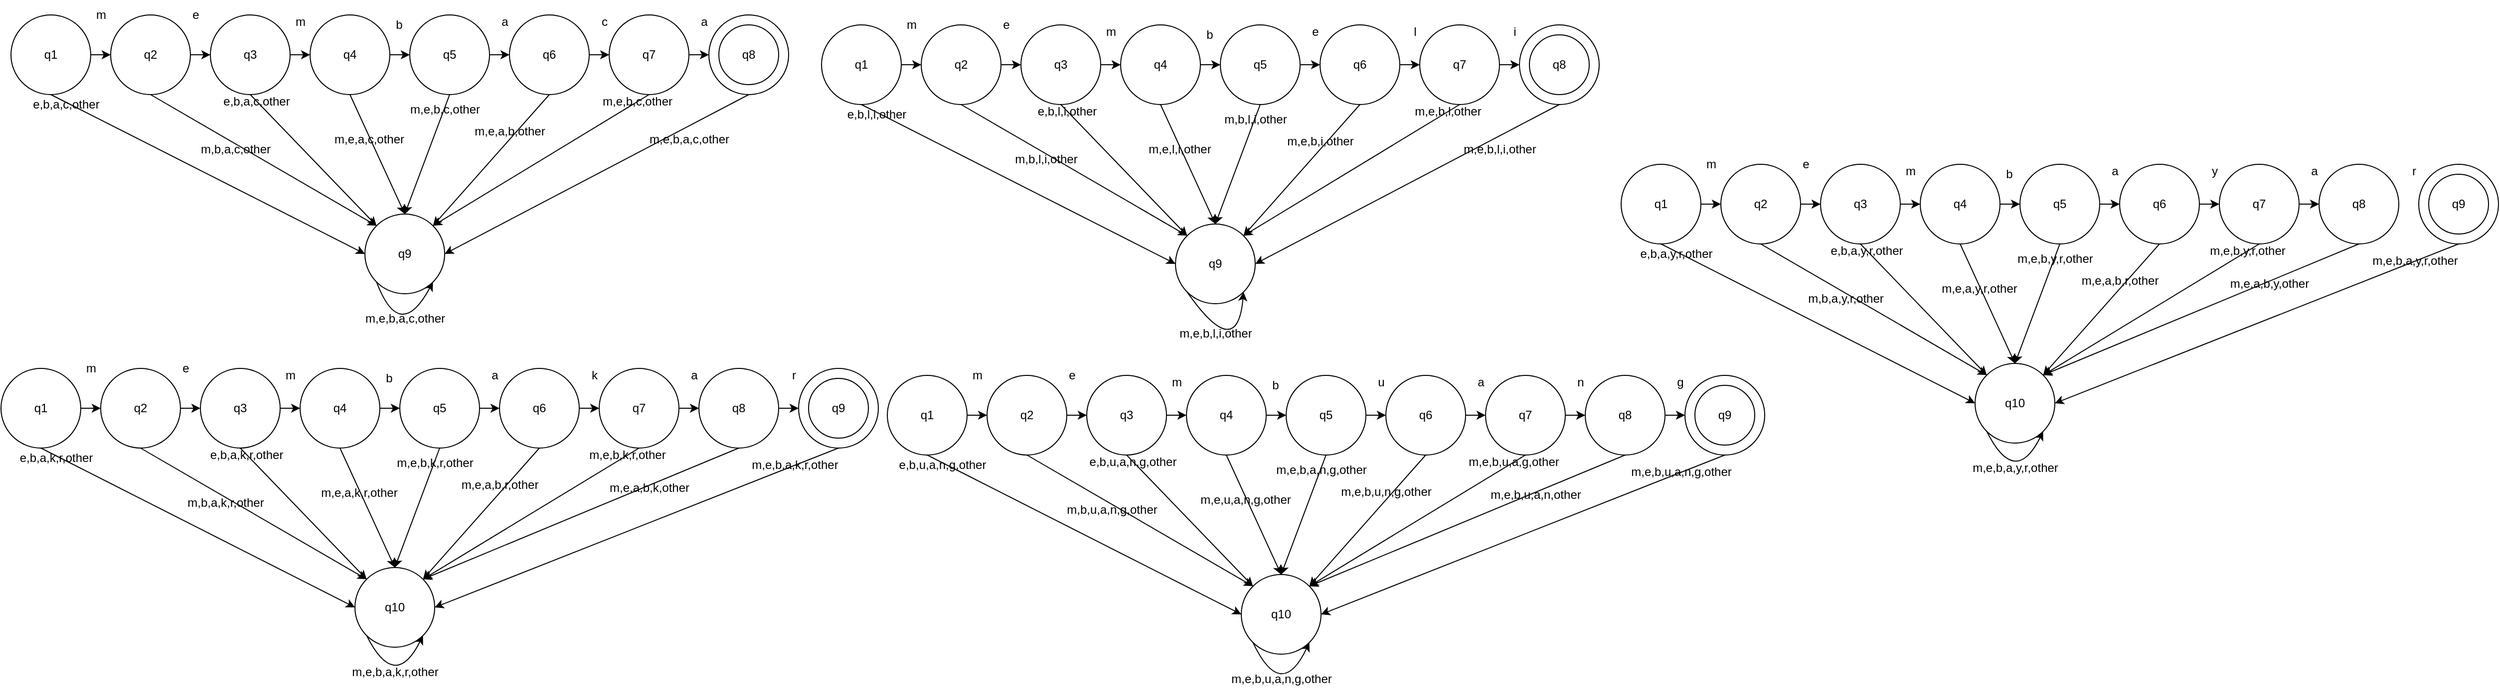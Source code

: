 <mxfile>
    <diagram id="KnH-E_orMptzf4GUxBr0" name="Page-1">
        <mxGraphModel dx="2260" dy="1602" grid="1" gridSize="10" guides="1" tooltips="1" connect="1" arrows="1" fold="1" page="1" pageScale="1" pageWidth="850" pageHeight="1100" math="0" shadow="0">
            <root>
                <mxCell id="0"/>
                <mxCell id="1" parent="0"/>
                <mxCell id="31" style="edgeStyle=none;html=1;exitX=1;exitY=0.5;exitDx=0;exitDy=0;entryX=0;entryY=0.5;entryDx=0;entryDy=0;" parent="1" source="2" target="28" edge="1">
                    <mxGeometry relative="1" as="geometry"/>
                </mxCell>
                <mxCell id="40" style="edgeStyle=none;html=1;exitX=0.5;exitY=1;exitDx=0;exitDy=0;entryX=0;entryY=0.5;entryDx=0;entryDy=0;" parent="1" source="2" target="39" edge="1">
                    <mxGeometry relative="1" as="geometry"/>
                </mxCell>
                <mxCell id="2" value="q1" style="ellipse;whiteSpace=wrap;html=1;" parent="1" vertex="1">
                    <mxGeometry x="30" y="70" width="80" height="80" as="geometry"/>
                </mxCell>
                <mxCell id="47" style="edgeStyle=none;html=1;exitX=0.5;exitY=1;exitDx=0;exitDy=0;entryX=1;entryY=0.5;entryDx=0;entryDy=0;" parent="1" source="24" target="39" edge="1">
                    <mxGeometry relative="1" as="geometry"/>
                </mxCell>
                <mxCell id="24" value="" style="ellipse;whiteSpace=wrap;html=1;" parent="1" vertex="1">
                    <mxGeometry x="730" y="70" width="80" height="80" as="geometry"/>
                </mxCell>
                <mxCell id="37" style="edgeStyle=none;html=1;exitX=1;exitY=0.5;exitDx=0;exitDy=0;entryX=0;entryY=0.5;entryDx=0;entryDy=0;" parent="1" source="25" target="24" edge="1">
                    <mxGeometry relative="1" as="geometry"/>
                </mxCell>
                <mxCell id="46" style="edgeStyle=none;html=1;exitX=0.5;exitY=1;exitDx=0;exitDy=0;entryX=1;entryY=0;entryDx=0;entryDy=0;" parent="1" source="25" target="39" edge="1">
                    <mxGeometry relative="1" as="geometry"/>
                </mxCell>
                <mxCell id="25" value="q7" style="ellipse;whiteSpace=wrap;html=1;" parent="1" vertex="1">
                    <mxGeometry x="630" y="70" width="80" height="80" as="geometry"/>
                </mxCell>
                <mxCell id="36" style="edgeStyle=none;html=1;exitX=1;exitY=0.5;exitDx=0;exitDy=0;entryX=0;entryY=0.5;entryDx=0;entryDy=0;" parent="1" source="26" target="25" edge="1">
                    <mxGeometry relative="1" as="geometry"/>
                </mxCell>
                <mxCell id="45" style="edgeStyle=none;html=1;exitX=0.5;exitY=1;exitDx=0;exitDy=0;entryX=1;entryY=0;entryDx=0;entryDy=0;" parent="1" source="26" target="39" edge="1">
                    <mxGeometry relative="1" as="geometry"/>
                </mxCell>
                <mxCell id="26" value="q6" style="ellipse;whiteSpace=wrap;html=1;" parent="1" vertex="1">
                    <mxGeometry x="530" y="70" width="80" height="80" as="geometry"/>
                </mxCell>
                <mxCell id="35" style="edgeStyle=none;html=1;exitX=1;exitY=0.5;exitDx=0;exitDy=0;entryX=0;entryY=0.5;entryDx=0;entryDy=0;" parent="1" source="27" target="26" edge="1">
                    <mxGeometry relative="1" as="geometry"/>
                </mxCell>
                <mxCell id="44" style="edgeStyle=none;html=1;exitX=0.5;exitY=1;exitDx=0;exitDy=0;entryX=0.5;entryY=0;entryDx=0;entryDy=0;" parent="1" source="27" target="39" edge="1">
                    <mxGeometry relative="1" as="geometry">
                        <mxPoint x="410" y="260" as="targetPoint"/>
                    </mxGeometry>
                </mxCell>
                <mxCell id="27" value="q5" style="ellipse;whiteSpace=wrap;html=1;" parent="1" vertex="1">
                    <mxGeometry x="430" y="70" width="80" height="80" as="geometry"/>
                </mxCell>
                <mxCell id="32" style="edgeStyle=none;html=1;exitX=1;exitY=0.5;exitDx=0;exitDy=0;entryX=0;entryY=0.5;entryDx=0;entryDy=0;" parent="1" source="28" target="29" edge="1">
                    <mxGeometry relative="1" as="geometry"/>
                </mxCell>
                <mxCell id="41" style="edgeStyle=none;html=1;exitX=0.5;exitY=1;exitDx=0;exitDy=0;entryX=0;entryY=0;entryDx=0;entryDy=0;" parent="1" source="28" target="39" edge="1">
                    <mxGeometry relative="1" as="geometry"/>
                </mxCell>
                <mxCell id="28" value="q2" style="ellipse;whiteSpace=wrap;html=1;" parent="1" vertex="1">
                    <mxGeometry x="130" y="70" width="80" height="80" as="geometry"/>
                </mxCell>
                <mxCell id="33" style="edgeStyle=none;html=1;exitX=1;exitY=0.5;exitDx=0;exitDy=0;entryX=0;entryY=0.5;entryDx=0;entryDy=0;" parent="1" source="29" target="30" edge="1">
                    <mxGeometry relative="1" as="geometry"/>
                </mxCell>
                <mxCell id="42" style="edgeStyle=none;html=1;exitX=0.5;exitY=1;exitDx=0;exitDy=0;entryX=0;entryY=0;entryDx=0;entryDy=0;" parent="1" source="29" target="39" edge="1">
                    <mxGeometry relative="1" as="geometry"/>
                </mxCell>
                <mxCell id="29" value="q3" style="ellipse;whiteSpace=wrap;html=1;" parent="1" vertex="1">
                    <mxGeometry x="230" y="70" width="80" height="80" as="geometry"/>
                </mxCell>
                <mxCell id="34" style="edgeStyle=none;html=1;exitX=1;exitY=0.5;exitDx=0;exitDy=0;entryX=0;entryY=0.5;entryDx=0;entryDy=0;" parent="1" source="30" target="27" edge="1">
                    <mxGeometry relative="1" as="geometry"/>
                </mxCell>
                <mxCell id="43" style="edgeStyle=none;html=1;exitX=0.5;exitY=1;exitDx=0;exitDy=0;entryX=0.5;entryY=0;entryDx=0;entryDy=0;" parent="1" source="30" target="39" edge="1">
                    <mxGeometry relative="1" as="geometry"/>
                </mxCell>
                <mxCell id="30" value="q4" style="ellipse;whiteSpace=wrap;html=1;" parent="1" vertex="1">
                    <mxGeometry x="330" y="70" width="80" height="80" as="geometry"/>
                </mxCell>
                <mxCell id="38" value="q8" style="ellipse;whiteSpace=wrap;html=1;" parent="1" vertex="1">
                    <mxGeometry x="740" y="80" width="60" height="60" as="geometry"/>
                </mxCell>
                <mxCell id="39" value="q9" style="ellipse;whiteSpace=wrap;html=1;" parent="1" vertex="1">
                    <mxGeometry x="385" y="270" width="80" height="80" as="geometry"/>
                </mxCell>
                <mxCell id="48" value="m" style="text;html=1;align=center;verticalAlign=middle;resizable=0;points=[];autosize=1;strokeColor=none;fillColor=none;" parent="1" vertex="1">
                    <mxGeometry x="105" y="55" width="30" height="30" as="geometry"/>
                </mxCell>
                <mxCell id="49" value="e" style="text;html=1;align=center;verticalAlign=middle;resizable=0;points=[];autosize=1;strokeColor=none;fillColor=none;" parent="1" vertex="1">
                    <mxGeometry x="200" y="55" width="30" height="30" as="geometry"/>
                </mxCell>
                <mxCell id="50" value="m" style="text;html=1;align=center;verticalAlign=middle;resizable=0;points=[];autosize=1;strokeColor=none;fillColor=none;" parent="1" vertex="1">
                    <mxGeometry x="305" y="62" width="30" height="30" as="geometry"/>
                </mxCell>
                <mxCell id="51" value="b" style="text;html=1;align=center;verticalAlign=middle;resizable=0;points=[];autosize=1;strokeColor=none;fillColor=none;" parent="1" vertex="1">
                    <mxGeometry x="404" y="65" width="30" height="30" as="geometry"/>
                </mxCell>
                <mxCell id="52" value="a" style="text;html=1;align=center;verticalAlign=middle;resizable=0;points=[];autosize=1;strokeColor=none;fillColor=none;" parent="1" vertex="1">
                    <mxGeometry x="510" y="62" width="30" height="30" as="geometry"/>
                </mxCell>
                <mxCell id="53" value="c" style="text;html=1;align=center;verticalAlign=middle;resizable=0;points=[];autosize=1;strokeColor=none;fillColor=none;" parent="1" vertex="1">
                    <mxGeometry x="610" y="62" width="30" height="30" as="geometry"/>
                </mxCell>
                <mxCell id="54" value="a" style="text;html=1;align=center;verticalAlign=middle;resizable=0;points=[];autosize=1;strokeColor=none;fillColor=none;" parent="1" vertex="1">
                    <mxGeometry x="710" y="62" width="30" height="30" as="geometry"/>
                </mxCell>
                <mxCell id="55" value="e,b,a,c,other" style="text;html=1;align=center;verticalAlign=middle;resizable=0;points=[];autosize=1;strokeColor=none;fillColor=none;" parent="1" vertex="1">
                    <mxGeometry x="40" y="145" width="90" height="30" as="geometry"/>
                </mxCell>
                <mxCell id="56" value="m,b,a,c,other" style="text;html=1;align=center;verticalAlign=middle;resizable=0;points=[];autosize=1;strokeColor=none;fillColor=none;" parent="1" vertex="1">
                    <mxGeometry x="210" y="190" width="90" height="30" as="geometry"/>
                </mxCell>
                <mxCell id="57" value="e,b,a,c,other" style="text;html=1;align=center;verticalAlign=middle;resizable=0;points=[];autosize=1;strokeColor=none;fillColor=none;" parent="1" vertex="1">
                    <mxGeometry x="231" y="142" width="90" height="30" as="geometry"/>
                </mxCell>
                <mxCell id="59" value="m,e,a,c,other" style="text;html=1;align=center;verticalAlign=middle;resizable=0;points=[];autosize=1;strokeColor=none;fillColor=none;" parent="1" vertex="1">
                    <mxGeometry x="344" y="180" width="90" height="30" as="geometry"/>
                </mxCell>
                <mxCell id="60" value="m,e,b,c,other" style="text;html=1;align=center;verticalAlign=middle;resizable=0;points=[];autosize=1;strokeColor=none;fillColor=none;" parent="1" vertex="1">
                    <mxGeometry x="420" y="150" width="90" height="30" as="geometry"/>
                </mxCell>
                <mxCell id="61" value="m,e,b,c,other" style="text;html=1;align=center;verticalAlign=middle;resizable=0;points=[];autosize=1;strokeColor=none;fillColor=none;" parent="1" vertex="1">
                    <mxGeometry x="613" y="142" width="90" height="30" as="geometry"/>
                </mxCell>
                <mxCell id="62" value="m,e,b,a,c,other" style="text;html=1;align=center;verticalAlign=middle;resizable=0;points=[];autosize=1;strokeColor=none;fillColor=none;" parent="1" vertex="1">
                    <mxGeometry x="660" y="180" width="100" height="30" as="geometry"/>
                </mxCell>
                <mxCell id="63" value="m,e,b,a,c,other" style="text;html=1;align=center;verticalAlign=middle;resizable=0;points=[];autosize=1;strokeColor=none;fillColor=none;" parent="1" vertex="1">
                    <mxGeometry x="375" y="360" width="100" height="30" as="geometry"/>
                </mxCell>
                <mxCell id="65" value="m,e,a,b,other" style="text;html=1;align=center;verticalAlign=middle;resizable=0;points=[];autosize=1;strokeColor=none;fillColor=none;" parent="1" vertex="1">
                    <mxGeometry x="485" y="172" width="90" height="30" as="geometry"/>
                </mxCell>
                <mxCell id="66" style="edgeStyle=none;html=1;exitX=1;exitY=0.5;exitDx=0;exitDy=0;entryX=0;entryY=0.5;entryDx=0;entryDy=0;" parent="1" source="68" target="82" edge="1">
                    <mxGeometry relative="1" as="geometry"/>
                </mxCell>
                <mxCell id="67" style="edgeStyle=none;html=1;exitX=0.5;exitY=1;exitDx=0;exitDy=0;entryX=0;entryY=0.5;entryDx=0;entryDy=0;" parent="1" source="68" target="90" edge="1">
                    <mxGeometry relative="1" as="geometry"/>
                </mxCell>
                <mxCell id="68" value="q1" style="ellipse;whiteSpace=wrap;html=1;" parent="1" vertex="1">
                    <mxGeometry x="20" y="425" width="80" height="80" as="geometry"/>
                </mxCell>
                <mxCell id="69" style="edgeStyle=none;html=1;exitX=0.5;exitY=1;exitDx=0;exitDy=0;entryX=1;entryY=0.5;entryDx=0;entryDy=0;" parent="1" source="70" target="90" edge="1">
                    <mxGeometry relative="1" as="geometry"/>
                </mxCell>
                <mxCell id="70" value="" style="ellipse;whiteSpace=wrap;html=1;" parent="1" vertex="1">
                    <mxGeometry x="820" y="425" width="80" height="80" as="geometry"/>
                </mxCell>
                <mxCell id="71" style="edgeStyle=none;html=1;exitX=1;exitY=0.5;exitDx=0;exitDy=0;entryX=0;entryY=0.5;entryDx=0;entryDy=0;" parent="1" source="73" target="107" edge="1">
                    <mxGeometry relative="1" as="geometry"/>
                </mxCell>
                <mxCell id="72" style="edgeStyle=none;html=1;exitX=0.5;exitY=1;exitDx=0;exitDy=0;entryX=1;entryY=0;entryDx=0;entryDy=0;" parent="1" source="73" target="90" edge="1">
                    <mxGeometry relative="1" as="geometry"/>
                </mxCell>
                <mxCell id="73" value="q7" style="ellipse;whiteSpace=wrap;html=1;" parent="1" vertex="1">
                    <mxGeometry x="620" y="425" width="80" height="80" as="geometry"/>
                </mxCell>
                <mxCell id="74" style="edgeStyle=none;html=1;exitX=1;exitY=0.5;exitDx=0;exitDy=0;entryX=0;entryY=0.5;entryDx=0;entryDy=0;" parent="1" source="76" target="73" edge="1">
                    <mxGeometry relative="1" as="geometry"/>
                </mxCell>
                <mxCell id="75" style="edgeStyle=none;html=1;exitX=0.5;exitY=1;exitDx=0;exitDy=0;entryX=1;entryY=0;entryDx=0;entryDy=0;" parent="1" source="76" target="90" edge="1">
                    <mxGeometry relative="1" as="geometry"/>
                </mxCell>
                <mxCell id="76" value="q6" style="ellipse;whiteSpace=wrap;html=1;" parent="1" vertex="1">
                    <mxGeometry x="520" y="425" width="80" height="80" as="geometry"/>
                </mxCell>
                <mxCell id="77" style="edgeStyle=none;html=1;exitX=1;exitY=0.5;exitDx=0;exitDy=0;entryX=0;entryY=0.5;entryDx=0;entryDy=0;" parent="1" source="79" target="76" edge="1">
                    <mxGeometry relative="1" as="geometry"/>
                </mxCell>
                <mxCell id="78" style="edgeStyle=none;html=1;exitX=0.5;exitY=1;exitDx=0;exitDy=0;entryX=0.5;entryY=0;entryDx=0;entryDy=0;" parent="1" source="79" target="90" edge="1">
                    <mxGeometry relative="1" as="geometry">
                        <mxPoint x="400" y="615" as="targetPoint"/>
                    </mxGeometry>
                </mxCell>
                <mxCell id="79" value="q5" style="ellipse;whiteSpace=wrap;html=1;" parent="1" vertex="1">
                    <mxGeometry x="420" y="425" width="80" height="80" as="geometry"/>
                </mxCell>
                <mxCell id="80" style="edgeStyle=none;html=1;exitX=1;exitY=0.5;exitDx=0;exitDy=0;entryX=0;entryY=0.5;entryDx=0;entryDy=0;" parent="1" source="82" target="85" edge="1">
                    <mxGeometry relative="1" as="geometry"/>
                </mxCell>
                <mxCell id="81" style="edgeStyle=none;html=1;exitX=0.5;exitY=1;exitDx=0;exitDy=0;entryX=0;entryY=0;entryDx=0;entryDy=0;" parent="1" source="82" target="90" edge="1">
                    <mxGeometry relative="1" as="geometry"/>
                </mxCell>
                <mxCell id="82" value="q2" style="ellipse;whiteSpace=wrap;html=1;" parent="1" vertex="1">
                    <mxGeometry x="120" y="425" width="80" height="80" as="geometry"/>
                </mxCell>
                <mxCell id="83" style="edgeStyle=none;html=1;exitX=1;exitY=0.5;exitDx=0;exitDy=0;entryX=0;entryY=0.5;entryDx=0;entryDy=0;" parent="1" source="85" target="88" edge="1">
                    <mxGeometry relative="1" as="geometry"/>
                </mxCell>
                <mxCell id="84" style="edgeStyle=none;html=1;exitX=0.5;exitY=1;exitDx=0;exitDy=0;entryX=0;entryY=0;entryDx=0;entryDy=0;" parent="1" source="85" target="90" edge="1">
                    <mxGeometry relative="1" as="geometry"/>
                </mxCell>
                <mxCell id="85" value="q3" style="ellipse;whiteSpace=wrap;html=1;" parent="1" vertex="1">
                    <mxGeometry x="220" y="425" width="80" height="80" as="geometry"/>
                </mxCell>
                <mxCell id="86" style="edgeStyle=none;html=1;exitX=1;exitY=0.5;exitDx=0;exitDy=0;entryX=0;entryY=0.5;entryDx=0;entryDy=0;" parent="1" source="88" target="79" edge="1">
                    <mxGeometry relative="1" as="geometry"/>
                </mxCell>
                <mxCell id="87" style="edgeStyle=none;html=1;exitX=0.5;exitY=1;exitDx=0;exitDy=0;entryX=0.5;entryY=0;entryDx=0;entryDy=0;" parent="1" source="88" target="90" edge="1">
                    <mxGeometry relative="1" as="geometry"/>
                </mxCell>
                <mxCell id="88" value="q4" style="ellipse;whiteSpace=wrap;html=1;" parent="1" vertex="1">
                    <mxGeometry x="320" y="425" width="80" height="80" as="geometry"/>
                </mxCell>
                <mxCell id="89" value="q9" style="ellipse;whiteSpace=wrap;html=1;" parent="1" vertex="1">
                    <mxGeometry x="830" y="435" width="60" height="60" as="geometry"/>
                </mxCell>
                <mxCell id="90" value="q10" style="ellipse;whiteSpace=wrap;html=1;" parent="1" vertex="1">
                    <mxGeometry x="375" y="625" width="80" height="80" as="geometry"/>
                </mxCell>
                <mxCell id="91" value="m" style="text;html=1;align=center;verticalAlign=middle;resizable=0;points=[];autosize=1;strokeColor=none;fillColor=none;" parent="1" vertex="1">
                    <mxGeometry x="95" y="410" width="30" height="30" as="geometry"/>
                </mxCell>
                <mxCell id="92" value="e" style="text;html=1;align=center;verticalAlign=middle;resizable=0;points=[];autosize=1;strokeColor=none;fillColor=none;" parent="1" vertex="1">
                    <mxGeometry x="190" y="410" width="30" height="30" as="geometry"/>
                </mxCell>
                <mxCell id="93" value="m" style="text;html=1;align=center;verticalAlign=middle;resizable=0;points=[];autosize=1;strokeColor=none;fillColor=none;" parent="1" vertex="1">
                    <mxGeometry x="295" y="417" width="30" height="30" as="geometry"/>
                </mxCell>
                <mxCell id="94" value="b" style="text;html=1;align=center;verticalAlign=middle;resizable=0;points=[];autosize=1;strokeColor=none;fillColor=none;" parent="1" vertex="1">
                    <mxGeometry x="394" y="420" width="30" height="30" as="geometry"/>
                </mxCell>
                <mxCell id="95" value="a" style="text;html=1;align=center;verticalAlign=middle;resizable=0;points=[];autosize=1;strokeColor=none;fillColor=none;" parent="1" vertex="1">
                    <mxGeometry x="500" y="417" width="30" height="30" as="geometry"/>
                </mxCell>
                <mxCell id="96" value="k" style="text;html=1;align=center;verticalAlign=middle;resizable=0;points=[];autosize=1;strokeColor=none;fillColor=none;" parent="1" vertex="1">
                    <mxGeometry x="600" y="417" width="30" height="30" as="geometry"/>
                </mxCell>
                <mxCell id="97" value="a" style="text;html=1;align=center;verticalAlign=middle;resizable=0;points=[];autosize=1;strokeColor=none;fillColor=none;" parent="1" vertex="1">
                    <mxGeometry x="700" y="417" width="30" height="30" as="geometry"/>
                </mxCell>
                <mxCell id="98" value="e,b,a,k,r,other" style="text;html=1;align=center;verticalAlign=middle;resizable=0;points=[];autosize=1;strokeColor=none;fillColor=none;" parent="1" vertex="1">
                    <mxGeometry x="25" y="500" width="100" height="30" as="geometry"/>
                </mxCell>
                <mxCell id="99" value="m,b,a,k,r,other" style="text;html=1;align=center;verticalAlign=middle;resizable=0;points=[];autosize=1;strokeColor=none;fillColor=none;" parent="1" vertex="1">
                    <mxGeometry x="195" y="545" width="100" height="30" as="geometry"/>
                </mxCell>
                <mxCell id="100" value="e,b,a,k,r,other" style="text;html=1;align=center;verticalAlign=middle;resizable=0;points=[];autosize=1;strokeColor=none;fillColor=none;" parent="1" vertex="1">
                    <mxGeometry x="216" y="497" width="100" height="30" as="geometry"/>
                </mxCell>
                <mxCell id="101" value="m,e,a,k,r,other" style="text;html=1;align=center;verticalAlign=middle;resizable=0;points=[];autosize=1;strokeColor=none;fillColor=none;" parent="1" vertex="1">
                    <mxGeometry x="329" y="535" width="100" height="30" as="geometry"/>
                </mxCell>
                <mxCell id="102" value="m,e,b,k,r,other" style="text;html=1;align=center;verticalAlign=middle;resizable=0;points=[];autosize=1;strokeColor=none;fillColor=none;" parent="1" vertex="1">
                    <mxGeometry x="405" y="505" width="100" height="30" as="geometry"/>
                </mxCell>
                <mxCell id="103" value="m,e,b,k,r,other" style="text;html=1;align=center;verticalAlign=middle;resizable=0;points=[];autosize=1;strokeColor=none;fillColor=none;" parent="1" vertex="1">
                    <mxGeometry x="598" y="497" width="100" height="30" as="geometry"/>
                </mxCell>
                <mxCell id="104" value="m,e,b,a,k,r,other" style="text;html=1;align=center;verticalAlign=middle;resizable=0;points=[];autosize=1;strokeColor=none;fillColor=none;" parent="1" vertex="1">
                    <mxGeometry x="761" y="507" width="110" height="30" as="geometry"/>
                </mxCell>
                <mxCell id="105" value="m,e,b,a,k,r,other" style="text;html=1;align=center;verticalAlign=middle;resizable=0;points=[];autosize=1;strokeColor=none;fillColor=none;" parent="1" vertex="1">
                    <mxGeometry x="360" y="715" width="110" height="30" as="geometry"/>
                </mxCell>
                <mxCell id="106" value="m,e,a,b,r,other" style="text;html=1;align=center;verticalAlign=middle;resizable=0;points=[];autosize=1;strokeColor=none;fillColor=none;" parent="1" vertex="1">
                    <mxGeometry x="470" y="527" width="100" height="30" as="geometry"/>
                </mxCell>
                <mxCell id="108" style="edgeStyle=none;html=1;exitX=1;exitY=0.5;exitDx=0;exitDy=0;entryX=0;entryY=0.5;entryDx=0;entryDy=0;" parent="1" source="107" target="70" edge="1">
                    <mxGeometry relative="1" as="geometry"/>
                </mxCell>
                <mxCell id="109" style="edgeStyle=none;html=1;exitX=0.5;exitY=1;exitDx=0;exitDy=0;entryX=1;entryY=0;entryDx=0;entryDy=0;" parent="1" source="107" target="90" edge="1">
                    <mxGeometry relative="1" as="geometry"/>
                </mxCell>
                <mxCell id="107" value="q8" style="ellipse;whiteSpace=wrap;html=1;" parent="1" vertex="1">
                    <mxGeometry x="720" y="425" width="80" height="80" as="geometry"/>
                </mxCell>
                <mxCell id="110" value="r" style="text;html=1;align=center;verticalAlign=middle;resizable=0;points=[];autosize=1;strokeColor=none;fillColor=none;" parent="1" vertex="1">
                    <mxGeometry x="800" y="417" width="30" height="30" as="geometry"/>
                </mxCell>
                <mxCell id="111" value="m,e,a,b,k,other" style="text;html=1;align=center;verticalAlign=middle;resizable=0;points=[];autosize=1;strokeColor=none;fillColor=none;" parent="1" vertex="1">
                    <mxGeometry x="620" y="530" width="100" height="30" as="geometry"/>
                </mxCell>
                <mxCell id="113" style="edgeStyle=none;html=1;exitX=1;exitY=0.5;exitDx=0;exitDy=0;entryX=0;entryY=0.5;entryDx=0;entryDy=0;" parent="1" source="115" target="129" edge="1">
                    <mxGeometry relative="1" as="geometry"/>
                </mxCell>
                <mxCell id="114" style="edgeStyle=none;html=1;exitX=0.5;exitY=1;exitDx=0;exitDy=0;entryX=0;entryY=0.5;entryDx=0;entryDy=0;" parent="1" source="115" target="137" edge="1">
                    <mxGeometry relative="1" as="geometry"/>
                </mxCell>
                <mxCell id="115" value="q1" style="ellipse;whiteSpace=wrap;html=1;" parent="1" vertex="1">
                    <mxGeometry x="1645" y="220" width="80" height="80" as="geometry"/>
                </mxCell>
                <mxCell id="116" style="edgeStyle=none;html=1;exitX=0.5;exitY=1;exitDx=0;exitDy=0;entryX=1;entryY=0.5;entryDx=0;entryDy=0;" parent="1" source="117" target="137" edge="1">
                    <mxGeometry relative="1" as="geometry"/>
                </mxCell>
                <mxCell id="117" value="" style="ellipse;whiteSpace=wrap;html=1;" parent="1" vertex="1">
                    <mxGeometry x="2445" y="220" width="80" height="80" as="geometry"/>
                </mxCell>
                <mxCell id="118" style="edgeStyle=none;html=1;exitX=1;exitY=0.5;exitDx=0;exitDy=0;entryX=0;entryY=0.5;entryDx=0;entryDy=0;" parent="1" source="120" target="156" edge="1">
                    <mxGeometry relative="1" as="geometry"/>
                </mxCell>
                <mxCell id="119" style="edgeStyle=none;html=1;exitX=0.5;exitY=1;exitDx=0;exitDy=0;entryX=1;entryY=0;entryDx=0;entryDy=0;" parent="1" source="120" target="137" edge="1">
                    <mxGeometry relative="1" as="geometry"/>
                </mxCell>
                <mxCell id="120" value="q7" style="ellipse;whiteSpace=wrap;html=1;" parent="1" vertex="1">
                    <mxGeometry x="2245" y="220" width="80" height="80" as="geometry"/>
                </mxCell>
                <mxCell id="121" style="edgeStyle=none;html=1;exitX=1;exitY=0.5;exitDx=0;exitDy=0;entryX=0;entryY=0.5;entryDx=0;entryDy=0;" parent="1" source="123" target="120" edge="1">
                    <mxGeometry relative="1" as="geometry"/>
                </mxCell>
                <mxCell id="122" style="edgeStyle=none;html=1;exitX=0.5;exitY=1;exitDx=0;exitDy=0;entryX=1;entryY=0;entryDx=0;entryDy=0;" parent="1" source="123" target="137" edge="1">
                    <mxGeometry relative="1" as="geometry"/>
                </mxCell>
                <mxCell id="123" value="q6" style="ellipse;whiteSpace=wrap;html=1;" parent="1" vertex="1">
                    <mxGeometry x="2145" y="220" width="80" height="80" as="geometry"/>
                </mxCell>
                <mxCell id="124" style="edgeStyle=none;html=1;exitX=1;exitY=0.5;exitDx=0;exitDy=0;entryX=0;entryY=0.5;entryDx=0;entryDy=0;" parent="1" source="126" target="123" edge="1">
                    <mxGeometry relative="1" as="geometry"/>
                </mxCell>
                <mxCell id="125" style="edgeStyle=none;html=1;exitX=0.5;exitY=1;exitDx=0;exitDy=0;entryX=0.5;entryY=0;entryDx=0;entryDy=0;" parent="1" source="126" target="137" edge="1">
                    <mxGeometry relative="1" as="geometry">
                        <mxPoint x="2025" y="410" as="targetPoint"/>
                    </mxGeometry>
                </mxCell>
                <mxCell id="126" value="q5" style="ellipse;whiteSpace=wrap;html=1;" parent="1" vertex="1">
                    <mxGeometry x="2045" y="220" width="80" height="80" as="geometry"/>
                </mxCell>
                <mxCell id="127" style="edgeStyle=none;html=1;exitX=1;exitY=0.5;exitDx=0;exitDy=0;entryX=0;entryY=0.5;entryDx=0;entryDy=0;" parent="1" source="129" target="132" edge="1">
                    <mxGeometry relative="1" as="geometry"/>
                </mxCell>
                <mxCell id="128" style="edgeStyle=none;html=1;exitX=0.5;exitY=1;exitDx=0;exitDy=0;entryX=0;entryY=0;entryDx=0;entryDy=0;" parent="1" source="129" target="137" edge="1">
                    <mxGeometry relative="1" as="geometry"/>
                </mxCell>
                <mxCell id="129" value="q2" style="ellipse;whiteSpace=wrap;html=1;" parent="1" vertex="1">
                    <mxGeometry x="1745" y="220" width="80" height="80" as="geometry"/>
                </mxCell>
                <mxCell id="130" style="edgeStyle=none;html=1;exitX=1;exitY=0.5;exitDx=0;exitDy=0;entryX=0;entryY=0.5;entryDx=0;entryDy=0;" parent="1" source="132" target="135" edge="1">
                    <mxGeometry relative="1" as="geometry"/>
                </mxCell>
                <mxCell id="131" style="edgeStyle=none;html=1;exitX=0.5;exitY=1;exitDx=0;exitDy=0;entryX=0;entryY=0;entryDx=0;entryDy=0;" parent="1" source="132" target="137" edge="1">
                    <mxGeometry relative="1" as="geometry"/>
                </mxCell>
                <mxCell id="132" value="q3" style="ellipse;whiteSpace=wrap;html=1;" parent="1" vertex="1">
                    <mxGeometry x="1845" y="220" width="80" height="80" as="geometry"/>
                </mxCell>
                <mxCell id="133" style="edgeStyle=none;html=1;exitX=1;exitY=0.5;exitDx=0;exitDy=0;entryX=0;entryY=0.5;entryDx=0;entryDy=0;" parent="1" source="135" target="126" edge="1">
                    <mxGeometry relative="1" as="geometry"/>
                </mxCell>
                <mxCell id="134" style="edgeStyle=none;html=1;exitX=0.5;exitY=1;exitDx=0;exitDy=0;entryX=0.5;entryY=0;entryDx=0;entryDy=0;" parent="1" source="135" target="137" edge="1">
                    <mxGeometry relative="1" as="geometry"/>
                </mxCell>
                <mxCell id="135" value="q4" style="ellipse;whiteSpace=wrap;html=1;" parent="1" vertex="1">
                    <mxGeometry x="1945" y="220" width="80" height="80" as="geometry"/>
                </mxCell>
                <mxCell id="136" value="q9" style="ellipse;whiteSpace=wrap;html=1;" parent="1" vertex="1">
                    <mxGeometry x="2455" y="230" width="60" height="60" as="geometry"/>
                </mxCell>
                <mxCell id="137" value="q10" style="ellipse;whiteSpace=wrap;html=1;" parent="1" vertex="1">
                    <mxGeometry x="2000" y="420" width="80" height="80" as="geometry"/>
                </mxCell>
                <mxCell id="138" value="m" style="text;html=1;align=center;verticalAlign=middle;resizable=0;points=[];autosize=1;strokeColor=none;fillColor=none;" parent="1" vertex="1">
                    <mxGeometry x="1720" y="205" width="30" height="30" as="geometry"/>
                </mxCell>
                <mxCell id="139" value="e" style="text;html=1;align=center;verticalAlign=middle;resizable=0;points=[];autosize=1;strokeColor=none;fillColor=none;" parent="1" vertex="1">
                    <mxGeometry x="1815" y="205" width="30" height="30" as="geometry"/>
                </mxCell>
                <mxCell id="140" value="m" style="text;html=1;align=center;verticalAlign=middle;resizable=0;points=[];autosize=1;strokeColor=none;fillColor=none;" parent="1" vertex="1">
                    <mxGeometry x="1920" y="212" width="30" height="30" as="geometry"/>
                </mxCell>
                <mxCell id="141" value="b" style="text;html=1;align=center;verticalAlign=middle;resizable=0;points=[];autosize=1;strokeColor=none;fillColor=none;" parent="1" vertex="1">
                    <mxGeometry x="2019" y="215" width="30" height="30" as="geometry"/>
                </mxCell>
                <mxCell id="142" value="a" style="text;html=1;align=center;verticalAlign=middle;resizable=0;points=[];autosize=1;strokeColor=none;fillColor=none;" parent="1" vertex="1">
                    <mxGeometry x="2125" y="212" width="30" height="30" as="geometry"/>
                </mxCell>
                <mxCell id="143" value="y" style="text;html=1;align=center;verticalAlign=middle;resizable=0;points=[];autosize=1;strokeColor=none;fillColor=none;" parent="1" vertex="1">
                    <mxGeometry x="2225" y="212" width="30" height="30" as="geometry"/>
                </mxCell>
                <mxCell id="144" value="a" style="text;html=1;align=center;verticalAlign=middle;resizable=0;points=[];autosize=1;strokeColor=none;fillColor=none;" parent="1" vertex="1">
                    <mxGeometry x="2325" y="212" width="30" height="30" as="geometry"/>
                </mxCell>
                <mxCell id="145" value="e,b,a,y,r,other" style="text;html=1;align=center;verticalAlign=middle;resizable=0;points=[];autosize=1;strokeColor=none;fillColor=none;" parent="1" vertex="1">
                    <mxGeometry x="1650" y="295" width="100" height="30" as="geometry"/>
                </mxCell>
                <mxCell id="146" value="m,b,a,y,r,other" style="text;html=1;align=center;verticalAlign=middle;resizable=0;points=[];autosize=1;strokeColor=none;fillColor=none;" parent="1" vertex="1">
                    <mxGeometry x="1820" y="340" width="100" height="30" as="geometry"/>
                </mxCell>
                <mxCell id="147" value="e,b,a,y,r,other" style="text;html=1;align=center;verticalAlign=middle;resizable=0;points=[];autosize=1;strokeColor=none;fillColor=none;" parent="1" vertex="1">
                    <mxGeometry x="1841" y="292" width="100" height="30" as="geometry"/>
                </mxCell>
                <mxCell id="148" value="m,e,a,y,r,other" style="text;html=1;align=center;verticalAlign=middle;resizable=0;points=[];autosize=1;strokeColor=none;fillColor=none;" parent="1" vertex="1">
                    <mxGeometry x="1954" y="330" width="100" height="30" as="geometry"/>
                </mxCell>
                <mxCell id="149" value="m,e,b,y,r,other" style="text;html=1;align=center;verticalAlign=middle;resizable=0;points=[];autosize=1;strokeColor=none;fillColor=none;" parent="1" vertex="1">
                    <mxGeometry x="2030" y="300" width="100" height="30" as="geometry"/>
                </mxCell>
                <mxCell id="150" value="m,e,b,y,r,other" style="text;html=1;align=center;verticalAlign=middle;resizable=0;points=[];autosize=1;strokeColor=none;fillColor=none;" parent="1" vertex="1">
                    <mxGeometry x="2223" y="292" width="100" height="30" as="geometry"/>
                </mxCell>
                <mxCell id="151" value="m,e,b,a,y,r,other" style="text;html=1;align=center;verticalAlign=middle;resizable=0;points=[];autosize=1;strokeColor=none;fillColor=none;" parent="1" vertex="1">
                    <mxGeometry x="2386" y="302" width="110" height="30" as="geometry"/>
                </mxCell>
                <mxCell id="152" value="m,e,b,a,y,r,other" style="text;html=1;align=center;verticalAlign=middle;resizable=0;points=[];autosize=1;strokeColor=none;fillColor=none;" parent="1" vertex="1">
                    <mxGeometry x="1985" y="510" width="110" height="30" as="geometry"/>
                </mxCell>
                <mxCell id="153" value="m,e,a,b,r,other" style="text;html=1;align=center;verticalAlign=middle;resizable=0;points=[];autosize=1;strokeColor=none;fillColor=none;" parent="1" vertex="1">
                    <mxGeometry x="2095" y="322" width="100" height="30" as="geometry"/>
                </mxCell>
                <mxCell id="155" style="edgeStyle=none;html=1;exitX=0.5;exitY=1;exitDx=0;exitDy=0;entryX=1;entryY=0;entryDx=0;entryDy=0;" parent="1" source="156" target="137" edge="1">
                    <mxGeometry relative="1" as="geometry"/>
                </mxCell>
                <mxCell id="156" value="q8" style="ellipse;whiteSpace=wrap;html=1;" parent="1" vertex="1">
                    <mxGeometry x="2345" y="220" width="80" height="80" as="geometry"/>
                </mxCell>
                <mxCell id="157" value="r" style="text;html=1;align=center;verticalAlign=middle;resizable=0;points=[];autosize=1;strokeColor=none;fillColor=none;" parent="1" vertex="1">
                    <mxGeometry x="2425" y="212" width="30" height="30" as="geometry"/>
                </mxCell>
                <mxCell id="158" value="m,e,a,b,y,other" style="text;html=1;align=center;verticalAlign=middle;resizable=0;points=[];autosize=1;strokeColor=none;fillColor=none;" parent="1" vertex="1">
                    <mxGeometry x="2245" y="325" width="100" height="30" as="geometry"/>
                </mxCell>
                <mxCell id="159" style="edgeStyle=none;html=1;exitX=1;exitY=0.5;exitDx=0;exitDy=0;entryX=0;entryY=0.5;entryDx=0;entryDy=0;" parent="1" source="161" target="175" edge="1">
                    <mxGeometry relative="1" as="geometry"/>
                </mxCell>
                <mxCell id="160" style="edgeStyle=none;html=1;exitX=0.5;exitY=1;exitDx=0;exitDy=0;entryX=0;entryY=0.5;entryDx=0;entryDy=0;" parent="1" source="161" target="183" edge="1">
                    <mxGeometry relative="1" as="geometry"/>
                </mxCell>
                <mxCell id="161" value="q1" style="ellipse;whiteSpace=wrap;html=1;" parent="1" vertex="1">
                    <mxGeometry x="843" y="80" width="80" height="80" as="geometry"/>
                </mxCell>
                <mxCell id="162" style="edgeStyle=none;html=1;exitX=0.5;exitY=1;exitDx=0;exitDy=0;entryX=1;entryY=0.5;entryDx=0;entryDy=0;" parent="1" source="163" target="183" edge="1">
                    <mxGeometry relative="1" as="geometry"/>
                </mxCell>
                <mxCell id="163" value="" style="ellipse;whiteSpace=wrap;html=1;" parent="1" vertex="1">
                    <mxGeometry x="1543" y="80" width="80" height="80" as="geometry"/>
                </mxCell>
                <mxCell id="164" style="edgeStyle=none;html=1;exitX=1;exitY=0.5;exitDx=0;exitDy=0;entryX=0;entryY=0.5;entryDx=0;entryDy=0;" parent="1" source="166" target="163" edge="1">
                    <mxGeometry relative="1" as="geometry"/>
                </mxCell>
                <mxCell id="165" style="edgeStyle=none;html=1;exitX=0.5;exitY=1;exitDx=0;exitDy=0;entryX=1;entryY=0;entryDx=0;entryDy=0;" parent="1" source="166" target="183" edge="1">
                    <mxGeometry relative="1" as="geometry"/>
                </mxCell>
                <mxCell id="166" value="q7" style="ellipse;whiteSpace=wrap;html=1;" parent="1" vertex="1">
                    <mxGeometry x="1443" y="80" width="80" height="80" as="geometry"/>
                </mxCell>
                <mxCell id="167" style="edgeStyle=none;html=1;exitX=1;exitY=0.5;exitDx=0;exitDy=0;entryX=0;entryY=0.5;entryDx=0;entryDy=0;" parent="1" source="169" target="166" edge="1">
                    <mxGeometry relative="1" as="geometry"/>
                </mxCell>
                <mxCell id="168" style="edgeStyle=none;html=1;exitX=0.5;exitY=1;exitDx=0;exitDy=0;entryX=1;entryY=0;entryDx=0;entryDy=0;" parent="1" source="169" target="183" edge="1">
                    <mxGeometry relative="1" as="geometry"/>
                </mxCell>
                <mxCell id="169" value="q6" style="ellipse;whiteSpace=wrap;html=1;" parent="1" vertex="1">
                    <mxGeometry x="1343" y="80" width="80" height="80" as="geometry"/>
                </mxCell>
                <mxCell id="170" style="edgeStyle=none;html=1;exitX=1;exitY=0.5;exitDx=0;exitDy=0;entryX=0;entryY=0.5;entryDx=0;entryDy=0;" parent="1" source="172" target="169" edge="1">
                    <mxGeometry relative="1" as="geometry"/>
                </mxCell>
                <mxCell id="171" style="edgeStyle=none;html=1;exitX=0.5;exitY=1;exitDx=0;exitDy=0;entryX=0.5;entryY=0;entryDx=0;entryDy=0;" parent="1" source="172" target="183" edge="1">
                    <mxGeometry relative="1" as="geometry">
                        <mxPoint x="1223" y="270" as="targetPoint"/>
                    </mxGeometry>
                </mxCell>
                <mxCell id="172" value="q5" style="ellipse;whiteSpace=wrap;html=1;" parent="1" vertex="1">
                    <mxGeometry x="1243" y="80" width="80" height="80" as="geometry"/>
                </mxCell>
                <mxCell id="173" style="edgeStyle=none;html=1;exitX=1;exitY=0.5;exitDx=0;exitDy=0;entryX=0;entryY=0.5;entryDx=0;entryDy=0;" parent="1" source="175" target="178" edge="1">
                    <mxGeometry relative="1" as="geometry"/>
                </mxCell>
                <mxCell id="174" style="edgeStyle=none;html=1;exitX=0.5;exitY=1;exitDx=0;exitDy=0;entryX=0;entryY=0;entryDx=0;entryDy=0;" parent="1" source="175" target="183" edge="1">
                    <mxGeometry relative="1" as="geometry"/>
                </mxCell>
                <mxCell id="175" value="q2" style="ellipse;whiteSpace=wrap;html=1;" parent="1" vertex="1">
                    <mxGeometry x="943" y="80" width="80" height="80" as="geometry"/>
                </mxCell>
                <mxCell id="176" style="edgeStyle=none;html=1;exitX=1;exitY=0.5;exitDx=0;exitDy=0;entryX=0;entryY=0.5;entryDx=0;entryDy=0;" parent="1" source="178" target="181" edge="1">
                    <mxGeometry relative="1" as="geometry"/>
                </mxCell>
                <mxCell id="177" style="edgeStyle=none;html=1;exitX=0.5;exitY=1;exitDx=0;exitDy=0;entryX=0;entryY=0;entryDx=0;entryDy=0;" parent="1" source="178" target="183" edge="1">
                    <mxGeometry relative="1" as="geometry"/>
                </mxCell>
                <mxCell id="178" value="q3" style="ellipse;whiteSpace=wrap;html=1;" parent="1" vertex="1">
                    <mxGeometry x="1043" y="80" width="80" height="80" as="geometry"/>
                </mxCell>
                <mxCell id="179" style="edgeStyle=none;html=1;exitX=1;exitY=0.5;exitDx=0;exitDy=0;entryX=0;entryY=0.5;entryDx=0;entryDy=0;" parent="1" source="181" target="172" edge="1">
                    <mxGeometry relative="1" as="geometry"/>
                </mxCell>
                <mxCell id="180" style="edgeStyle=none;html=1;exitX=0.5;exitY=1;exitDx=0;exitDy=0;entryX=0.5;entryY=0;entryDx=0;entryDy=0;" parent="1" source="181" target="183" edge="1">
                    <mxGeometry relative="1" as="geometry"/>
                </mxCell>
                <mxCell id="181" value="q4" style="ellipse;whiteSpace=wrap;html=1;" parent="1" vertex="1">
                    <mxGeometry x="1143" y="80" width="80" height="80" as="geometry"/>
                </mxCell>
                <mxCell id="182" value="q8" style="ellipse;whiteSpace=wrap;html=1;" parent="1" vertex="1">
                    <mxGeometry x="1553" y="90" width="60" height="60" as="geometry"/>
                </mxCell>
                <mxCell id="183" value="q9" style="ellipse;whiteSpace=wrap;html=1;" parent="1" vertex="1">
                    <mxGeometry x="1198" y="280" width="80" height="80" as="geometry"/>
                </mxCell>
                <mxCell id="184" value="m" style="text;html=1;align=center;verticalAlign=middle;resizable=0;points=[];autosize=1;strokeColor=none;fillColor=none;" parent="1" vertex="1">
                    <mxGeometry x="918" y="65" width="30" height="30" as="geometry"/>
                </mxCell>
                <mxCell id="185" value="e" style="text;html=1;align=center;verticalAlign=middle;resizable=0;points=[];autosize=1;strokeColor=none;fillColor=none;" parent="1" vertex="1">
                    <mxGeometry x="1013" y="65" width="30" height="30" as="geometry"/>
                </mxCell>
                <mxCell id="186" value="m" style="text;html=1;align=center;verticalAlign=middle;resizable=0;points=[];autosize=1;strokeColor=none;fillColor=none;" parent="1" vertex="1">
                    <mxGeometry x="1118" y="72" width="30" height="30" as="geometry"/>
                </mxCell>
                <mxCell id="187" value="b" style="text;html=1;align=center;verticalAlign=middle;resizable=0;points=[];autosize=1;strokeColor=none;fillColor=none;" parent="1" vertex="1">
                    <mxGeometry x="1217" y="75" width="30" height="30" as="geometry"/>
                </mxCell>
                <mxCell id="188" value="e" style="text;html=1;align=center;verticalAlign=middle;resizable=0;points=[];autosize=1;strokeColor=none;fillColor=none;" parent="1" vertex="1">
                    <mxGeometry x="1323" y="72" width="30" height="30" as="geometry"/>
                </mxCell>
                <mxCell id="189" value="l" style="text;html=1;align=center;verticalAlign=middle;resizable=0;points=[];autosize=1;strokeColor=none;fillColor=none;" parent="1" vertex="1">
                    <mxGeometry x="1423" y="72" width="30" height="30" as="geometry"/>
                </mxCell>
                <mxCell id="190" value="i" style="text;html=1;align=center;verticalAlign=middle;resizable=0;points=[];autosize=1;strokeColor=none;fillColor=none;" parent="1" vertex="1">
                    <mxGeometry x="1523" y="72" width="30" height="30" as="geometry"/>
                </mxCell>
                <mxCell id="191" value="e,b,l,i,other" style="text;html=1;align=center;verticalAlign=middle;resizable=0;points=[];autosize=1;strokeColor=none;fillColor=none;" parent="1" vertex="1">
                    <mxGeometry x="858" y="155" width="80" height="30" as="geometry"/>
                </mxCell>
                <mxCell id="192" value="m,b,l,i,other" style="text;html=1;align=center;verticalAlign=middle;resizable=0;points=[];autosize=1;strokeColor=none;fillColor=none;" parent="1" vertex="1">
                    <mxGeometry x="1023" y="200" width="90" height="30" as="geometry"/>
                </mxCell>
                <mxCell id="193" value="e,b,l,i,other" style="text;html=1;align=center;verticalAlign=middle;resizable=0;points=[];autosize=1;strokeColor=none;fillColor=none;" parent="1" vertex="1">
                    <mxGeometry x="1049" y="152" width="80" height="30" as="geometry"/>
                </mxCell>
                <mxCell id="194" value="m,e,l,i,other" style="text;html=1;align=center;verticalAlign=middle;resizable=0;points=[];autosize=1;strokeColor=none;fillColor=none;" parent="1" vertex="1">
                    <mxGeometry x="1157" y="190" width="90" height="30" as="geometry"/>
                </mxCell>
                <mxCell id="195" value="m,b,l,i,other" style="text;html=1;align=center;verticalAlign=middle;resizable=0;points=[];autosize=1;strokeColor=none;fillColor=none;" parent="1" vertex="1">
                    <mxGeometry x="1233" y="160" width="90" height="30" as="geometry"/>
                </mxCell>
                <mxCell id="196" value="m,e,b,l,other" style="text;html=1;align=center;verticalAlign=middle;resizable=0;points=[];autosize=1;strokeColor=none;fillColor=none;" parent="1" vertex="1">
                    <mxGeometry x="1426" y="152" width="90" height="30" as="geometry"/>
                </mxCell>
                <mxCell id="197" value="m,e,b,l,i,other" style="text;html=1;align=center;verticalAlign=middle;resizable=0;points=[];autosize=1;strokeColor=none;fillColor=none;" parent="1" vertex="1">
                    <mxGeometry x="1473" y="190" width="100" height="30" as="geometry"/>
                </mxCell>
                <mxCell id="198" value="m,e,b,l,i,other" style="text;html=1;align=center;verticalAlign=middle;resizable=0;points=[];autosize=1;strokeColor=none;fillColor=none;" parent="1" vertex="1">
                    <mxGeometry x="1188" y="375" width="100" height="30" as="geometry"/>
                </mxCell>
                <mxCell id="199" value="m,e,b,i,other" style="text;html=1;align=center;verticalAlign=middle;resizable=0;points=[];autosize=1;strokeColor=none;fillColor=none;" parent="1" vertex="1">
                    <mxGeometry x="1298" y="182" width="90" height="30" as="geometry"/>
                </mxCell>
                <mxCell id="241" style="edgeStyle=none;html=1;exitX=1;exitY=0.5;exitDx=0;exitDy=0;entryX=0;entryY=0.5;entryDx=0;entryDy=0;" parent="1" source="243" target="257" edge="1">
                    <mxGeometry relative="1" as="geometry"/>
                </mxCell>
                <mxCell id="242" style="edgeStyle=none;html=1;exitX=0.5;exitY=1;exitDx=0;exitDy=0;entryX=0;entryY=0.5;entryDx=0;entryDy=0;" parent="1" source="243" target="265" edge="1">
                    <mxGeometry relative="1" as="geometry"/>
                </mxCell>
                <mxCell id="243" value="q1" style="ellipse;whiteSpace=wrap;html=1;" parent="1" vertex="1">
                    <mxGeometry x="909" y="432" width="80" height="80" as="geometry"/>
                </mxCell>
                <mxCell id="244" style="edgeStyle=none;html=1;exitX=0.5;exitY=1;exitDx=0;exitDy=0;entryX=1;entryY=0.5;entryDx=0;entryDy=0;" parent="1" source="245" target="265" edge="1">
                    <mxGeometry relative="1" as="geometry"/>
                </mxCell>
                <mxCell id="245" value="" style="ellipse;whiteSpace=wrap;html=1;" parent="1" vertex="1">
                    <mxGeometry x="1709" y="432" width="80" height="80" as="geometry"/>
                </mxCell>
                <mxCell id="246" style="edgeStyle=none;html=1;exitX=1;exitY=0.5;exitDx=0;exitDy=0;entryX=0;entryY=0.5;entryDx=0;entryDy=0;" parent="1" source="248" target="284" edge="1">
                    <mxGeometry relative="1" as="geometry"/>
                </mxCell>
                <mxCell id="247" style="edgeStyle=none;html=1;exitX=0.5;exitY=1;exitDx=0;exitDy=0;entryX=1;entryY=0;entryDx=0;entryDy=0;" parent="1" source="248" target="265" edge="1">
                    <mxGeometry relative="1" as="geometry"/>
                </mxCell>
                <mxCell id="248" value="q7" style="ellipse;whiteSpace=wrap;html=1;" parent="1" vertex="1">
                    <mxGeometry x="1509" y="432" width="80" height="80" as="geometry"/>
                </mxCell>
                <mxCell id="249" style="edgeStyle=none;html=1;exitX=1;exitY=0.5;exitDx=0;exitDy=0;entryX=0;entryY=0.5;entryDx=0;entryDy=0;" parent="1" source="251" target="248" edge="1">
                    <mxGeometry relative="1" as="geometry"/>
                </mxCell>
                <mxCell id="250" style="edgeStyle=none;html=1;exitX=0.5;exitY=1;exitDx=0;exitDy=0;entryX=1;entryY=0;entryDx=0;entryDy=0;" parent="1" source="251" target="265" edge="1">
                    <mxGeometry relative="1" as="geometry"/>
                </mxCell>
                <mxCell id="251" value="q6" style="ellipse;whiteSpace=wrap;html=1;" parent="1" vertex="1">
                    <mxGeometry x="1409" y="432" width="80" height="80" as="geometry"/>
                </mxCell>
                <mxCell id="252" style="edgeStyle=none;html=1;exitX=1;exitY=0.5;exitDx=0;exitDy=0;entryX=0;entryY=0.5;entryDx=0;entryDy=0;" parent="1" source="254" target="251" edge="1">
                    <mxGeometry relative="1" as="geometry"/>
                </mxCell>
                <mxCell id="253" style="edgeStyle=none;html=1;exitX=0.5;exitY=1;exitDx=0;exitDy=0;entryX=0.5;entryY=0;entryDx=0;entryDy=0;" parent="1" source="254" target="265" edge="1">
                    <mxGeometry relative="1" as="geometry">
                        <mxPoint x="1289" y="622" as="targetPoint"/>
                    </mxGeometry>
                </mxCell>
                <mxCell id="254" value="q5" style="ellipse;whiteSpace=wrap;html=1;" parent="1" vertex="1">
                    <mxGeometry x="1309" y="432" width="80" height="80" as="geometry"/>
                </mxCell>
                <mxCell id="255" style="edgeStyle=none;html=1;exitX=1;exitY=0.5;exitDx=0;exitDy=0;entryX=0;entryY=0.5;entryDx=0;entryDy=0;" parent="1" source="257" target="260" edge="1">
                    <mxGeometry relative="1" as="geometry"/>
                </mxCell>
                <mxCell id="256" style="edgeStyle=none;html=1;exitX=0.5;exitY=1;exitDx=0;exitDy=0;entryX=0;entryY=0;entryDx=0;entryDy=0;" parent="1" source="257" target="265" edge="1">
                    <mxGeometry relative="1" as="geometry"/>
                </mxCell>
                <mxCell id="257" value="q2" style="ellipse;whiteSpace=wrap;html=1;" parent="1" vertex="1">
                    <mxGeometry x="1009" y="432" width="80" height="80" as="geometry"/>
                </mxCell>
                <mxCell id="258" style="edgeStyle=none;html=1;exitX=1;exitY=0.5;exitDx=0;exitDy=0;entryX=0;entryY=0.5;entryDx=0;entryDy=0;" parent="1" source="260" target="263" edge="1">
                    <mxGeometry relative="1" as="geometry"/>
                </mxCell>
                <mxCell id="259" style="edgeStyle=none;html=1;exitX=0.5;exitY=1;exitDx=0;exitDy=0;entryX=0;entryY=0;entryDx=0;entryDy=0;" parent="1" source="260" target="265" edge="1">
                    <mxGeometry relative="1" as="geometry"/>
                </mxCell>
                <mxCell id="260" value="q3" style="ellipse;whiteSpace=wrap;html=1;" parent="1" vertex="1">
                    <mxGeometry x="1109" y="432" width="80" height="80" as="geometry"/>
                </mxCell>
                <mxCell id="261" style="edgeStyle=none;html=1;exitX=1;exitY=0.5;exitDx=0;exitDy=0;entryX=0;entryY=0.5;entryDx=0;entryDy=0;" parent="1" source="263" target="254" edge="1">
                    <mxGeometry relative="1" as="geometry"/>
                </mxCell>
                <mxCell id="262" style="edgeStyle=none;html=1;exitX=0.5;exitY=1;exitDx=0;exitDy=0;entryX=0.5;entryY=0;entryDx=0;entryDy=0;" parent="1" source="263" target="265" edge="1">
                    <mxGeometry relative="1" as="geometry"/>
                </mxCell>
                <mxCell id="263" value="q4" style="ellipse;whiteSpace=wrap;html=1;" parent="1" vertex="1">
                    <mxGeometry x="1209" y="432" width="80" height="80" as="geometry"/>
                </mxCell>
                <mxCell id="264" value="q9" style="ellipse;whiteSpace=wrap;html=1;" parent="1" vertex="1">
                    <mxGeometry x="1719" y="442" width="60" height="60" as="geometry"/>
                </mxCell>
                <mxCell id="265" value="q10" style="ellipse;whiteSpace=wrap;html=1;" parent="1" vertex="1">
                    <mxGeometry x="1264" y="632" width="80" height="80" as="geometry"/>
                </mxCell>
                <mxCell id="266" value="m" style="text;html=1;align=center;verticalAlign=middle;resizable=0;points=[];autosize=1;strokeColor=none;fillColor=none;" parent="1" vertex="1">
                    <mxGeometry x="984" y="417" width="30" height="30" as="geometry"/>
                </mxCell>
                <mxCell id="267" value="e" style="text;html=1;align=center;verticalAlign=middle;resizable=0;points=[];autosize=1;strokeColor=none;fillColor=none;" parent="1" vertex="1">
                    <mxGeometry x="1079" y="417" width="30" height="30" as="geometry"/>
                </mxCell>
                <mxCell id="268" value="m" style="text;html=1;align=center;verticalAlign=middle;resizable=0;points=[];autosize=1;strokeColor=none;fillColor=none;" parent="1" vertex="1">
                    <mxGeometry x="1184" y="424" width="30" height="30" as="geometry"/>
                </mxCell>
                <mxCell id="269" value="b" style="text;html=1;align=center;verticalAlign=middle;resizable=0;points=[];autosize=1;strokeColor=none;fillColor=none;" parent="1" vertex="1">
                    <mxGeometry x="1283" y="427" width="30" height="30" as="geometry"/>
                </mxCell>
                <mxCell id="270" value="u" style="text;html=1;align=center;verticalAlign=middle;resizable=0;points=[];autosize=1;strokeColor=none;fillColor=none;" parent="1" vertex="1">
                    <mxGeometry x="1389" y="424" width="30" height="30" as="geometry"/>
                </mxCell>
                <mxCell id="271" value="a" style="text;html=1;align=center;verticalAlign=middle;resizable=0;points=[];autosize=1;strokeColor=none;fillColor=none;" parent="1" vertex="1">
                    <mxGeometry x="1489" y="424" width="30" height="30" as="geometry"/>
                </mxCell>
                <mxCell id="272" value="n" style="text;html=1;align=center;verticalAlign=middle;resizable=0;points=[];autosize=1;strokeColor=none;fillColor=none;" parent="1" vertex="1">
                    <mxGeometry x="1589" y="424" width="30" height="30" as="geometry"/>
                </mxCell>
                <mxCell id="273" value="e,b,u,a,n,g,other" style="text;html=1;align=center;verticalAlign=middle;resizable=0;points=[];autosize=1;strokeColor=none;fillColor=none;" parent="1" vertex="1">
                    <mxGeometry x="909" y="507" width="110" height="30" as="geometry"/>
                </mxCell>
                <mxCell id="274" value="m,b,u,a,n,g,other" style="text;html=1;align=center;verticalAlign=middle;resizable=0;points=[];autosize=1;strokeColor=none;fillColor=none;" parent="1" vertex="1">
                    <mxGeometry x="1079" y="552" width="110" height="30" as="geometry"/>
                </mxCell>
                <mxCell id="275" value="e,b,u,a,n,g,other" style="text;html=1;align=center;verticalAlign=middle;resizable=0;points=[];autosize=1;strokeColor=none;fillColor=none;" parent="1" vertex="1">
                    <mxGeometry x="1100" y="504" width="110" height="30" as="geometry"/>
                </mxCell>
                <mxCell id="276" value="m,e,u,a,n,g,other" style="text;html=1;align=center;verticalAlign=middle;resizable=0;points=[];autosize=1;strokeColor=none;fillColor=none;" parent="1" vertex="1">
                    <mxGeometry x="1213" y="542" width="110" height="30" as="geometry"/>
                </mxCell>
                <mxCell id="277" value="m,e,b,a,n,g,other" style="text;html=1;align=center;verticalAlign=middle;resizable=0;points=[];autosize=1;strokeColor=none;fillColor=none;" parent="1" vertex="1">
                    <mxGeometry x="1289" y="512" width="110" height="30" as="geometry"/>
                </mxCell>
                <mxCell id="278" value="m,e,b,u,a,g,other" style="text;html=1;align=center;verticalAlign=middle;resizable=0;points=[];autosize=1;strokeColor=none;fillColor=none;" parent="1" vertex="1">
                    <mxGeometry x="1482" y="504" width="110" height="30" as="geometry"/>
                </mxCell>
                <mxCell id="279" value="m,e,b,u,a,n,g,other" style="text;html=1;align=center;verticalAlign=middle;resizable=0;points=[];autosize=1;strokeColor=none;fillColor=none;" parent="1" vertex="1">
                    <mxGeometry x="1645" y="514" width="120" height="30" as="geometry"/>
                </mxCell>
                <mxCell id="280" value="m,e,b,u,a,n,g,other" style="text;html=1;align=center;verticalAlign=middle;resizable=0;points=[];autosize=1;strokeColor=none;fillColor=none;" parent="1" vertex="1">
                    <mxGeometry x="1244" y="722" width="120" height="30" as="geometry"/>
                </mxCell>
                <mxCell id="281" value="m,e,b,u,n,g,other" style="text;html=1;align=center;verticalAlign=middle;resizable=0;points=[];autosize=1;strokeColor=none;fillColor=none;" parent="1" vertex="1">
                    <mxGeometry x="1354" y="534" width="110" height="30" as="geometry"/>
                </mxCell>
                <mxCell id="282" style="edgeStyle=none;html=1;exitX=1;exitY=0.5;exitDx=0;exitDy=0;entryX=0;entryY=0.5;entryDx=0;entryDy=0;" parent="1" source="284" target="245" edge="1">
                    <mxGeometry relative="1" as="geometry"/>
                </mxCell>
                <mxCell id="283" style="edgeStyle=none;html=1;exitX=0.5;exitY=1;exitDx=0;exitDy=0;entryX=1;entryY=0;entryDx=0;entryDy=0;" parent="1" source="284" target="265" edge="1">
                    <mxGeometry relative="1" as="geometry"/>
                </mxCell>
                <mxCell id="284" value="q8" style="ellipse;whiteSpace=wrap;html=1;" parent="1" vertex="1">
                    <mxGeometry x="1609" y="432" width="80" height="80" as="geometry"/>
                </mxCell>
                <mxCell id="285" value="g" style="text;html=1;align=center;verticalAlign=middle;resizable=0;points=[];autosize=1;strokeColor=none;fillColor=none;" parent="1" vertex="1">
                    <mxGeometry x="1689" y="424" width="30" height="30" as="geometry"/>
                </mxCell>
                <mxCell id="286" value="m,e,b,u,a,n,other" style="text;html=1;align=center;verticalAlign=middle;resizable=0;points=[];autosize=1;strokeColor=none;fillColor=none;" parent="1" vertex="1">
                    <mxGeometry x="1504" y="537" width="110" height="30" as="geometry"/>
                </mxCell>
                <mxCell id="287" style="edgeStyle=orthogonalEdgeStyle;html=1;exitX=0;exitY=1;exitDx=0;exitDy=0;entryX=1;entryY=1;entryDx=0;entryDy=0;curved=1;" edge="1" parent="1" source="183" target="183">
                    <mxGeometry relative="1" as="geometry">
                        <Array as="points">
                            <mxPoint x="1260" y="420"/>
                        </Array>
                    </mxGeometry>
                </mxCell>
                <mxCell id="288" style="edgeStyle=orthogonalEdgeStyle;curved=1;html=1;exitX=0;exitY=1;exitDx=0;exitDy=0;entryX=1;entryY=1;entryDx=0;entryDy=0;" edge="1" parent="1" source="265" target="265">
                    <mxGeometry relative="1" as="geometry">
                        <Array as="points">
                            <mxPoint x="1304" y="760"/>
                        </Array>
                    </mxGeometry>
                </mxCell>
                <mxCell id="289" style="edgeStyle=orthogonalEdgeStyle;curved=1;html=1;exitX=0;exitY=1;exitDx=0;exitDy=0;entryX=1;entryY=1;entryDx=0;entryDy=0;" edge="1" parent="1" source="39" target="39">
                    <mxGeometry relative="1" as="geometry">
                        <Array as="points">
                            <mxPoint x="420" y="400"/>
                        </Array>
                    </mxGeometry>
                </mxCell>
                <mxCell id="290" style="edgeStyle=orthogonalEdgeStyle;curved=1;html=1;exitX=0;exitY=1;exitDx=0;exitDy=0;entryX=1;entryY=1;entryDx=0;entryDy=0;" edge="1" parent="1" source="90" target="90">
                    <mxGeometry relative="1" as="geometry">
                        <Array as="points">
                            <mxPoint x="415" y="750"/>
                        </Array>
                    </mxGeometry>
                </mxCell>
                <mxCell id="291" style="edgeStyle=orthogonalEdgeStyle;curved=1;html=1;exitX=0;exitY=1;exitDx=0;exitDy=0;entryX=1;entryY=1;entryDx=0;entryDy=0;" edge="1" parent="1" source="137" target="137">
                    <mxGeometry relative="1" as="geometry">
                        <Array as="points">
                            <mxPoint x="2040" y="545"/>
                        </Array>
                    </mxGeometry>
                </mxCell>
            </root>
        </mxGraphModel>
    </diagram>
</mxfile>